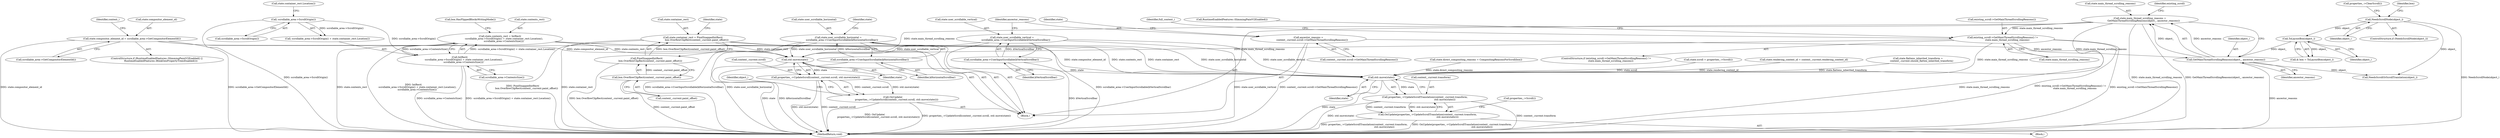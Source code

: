 digraph "1_Chrome_f911e11e7f6b5c0d6f5ee694a9871de6619889f7_13@API" {
"1000200" [label="(Call,std::move(state))"];
"1000163" [label="(Call,state.main_thread_scrolling_reasons =\n          GetMainThreadScrollingReasons(object_, ancestor_reasons))"];
"1000167" [label="(Call,GetMainThreadScrollingReasons(object_, ancestor_reasons))"];
"1000114" [label="(Call,ToLayoutBox(object_))"];
"1000108" [label="(Call,NeedsScrollNode(object_))"];
"1000160" [label="(Call,ancestor_reasons =\n          context_.current.scroll->GetMainThreadScrollingReasons())"];
"1000188" [label="(Call,state.compositor_element_id = scrollable_area->GetCompositorElementId())"];
"1000132" [label="(Call,state.contents_rect = IntRect(\n          -scrollable_area->ScrollOrigin() + state.container_rect.Location(),\n          scrollable_area->ContentsSize()))"];
"1000136" [label="(Call,IntRect(\n          -scrollable_area->ScrollOrigin() + state.container_rect.Location(),\n          scrollable_area->ContentsSize()))"];
"1000138" [label="(Call,-scrollable_area->ScrollOrigin())"];
"1000153" [label="(Call,state.user_scrollable_vertical =\n          scrollable_area->UserInputScrollable(kVerticalScrollbar))"];
"1000157" [label="(Call,scrollable_area->UserInputScrollable(kVerticalScrollbar))"];
"1000121" [label="(Call,state.container_rect = PixelSnappedIntRect(\n          box.OverflowClipRect(context_.current.paint_offset)))"];
"1000125" [label="(Call,PixelSnappedIntRect(\n          box.OverflowClipRect(context_.current.paint_offset)))"];
"1000126" [label="(Call,box.OverflowClipRect(context_.current.paint_offset))"];
"1000147" [label="(Call,state.user_scrollable_horizontal =\n          scrollable_area->UserInputScrollable(kHorizontalScrollbar))"];
"1000151" [label="(Call,scrollable_area->UserInputScrollable(kHorizontalScrollbar))"];
"1000174" [label="(Call,existing_scroll->GetMainThreadScrollingReasons() !=\n            state.main_thread_scrolling_reasons)"];
"1000194" [label="(Call,properties_->UpdateScroll(context_.current.scroll, std::move(state)))"];
"1000193" [label="(Call,OnUpdate(\n          properties_->UpdateScroll(context_.current.scroll, std::move(state))))"];
"1000266" [label="(Call,std::move(state))"];
"1000260" [label="(Call,properties_->UpdateScrollTranslation(context_.current.transform,\n                                                     std::move(state)))"];
"1000259" [label="(Call,OnUpdate(properties_->UpdateScrollTranslation(context_.current.transform,\n                                                     std::move(state))))"];
"1000188" [label="(Call,state.compositor_element_id = scrollable_area->GetCompositorElementId())"];
"1000154" [label="(Call,state.user_scrollable_vertical)"];
"1000239" [label="(Call,state.direct_compositing_reasons = CompositingReasonsForScroll(box))"];
"1000121" [label="(Call,state.container_rect = PixelSnappedIntRect(\n          box.OverflowClipRect(context_.current.paint_offset)))"];
"1000162" [label="(Call,context_.current.scroll->GetMainThreadScrollingReasons())"];
"1000161" [label="(Identifier,ancestor_reasons)"];
"1000137" [label="(Call,-scrollable_area->ScrollOrigin() + state.container_rect.Location())"];
"1000125" [label="(Call,PixelSnappedIntRect(\n          box.OverflowClipRect(context_.current.paint_offset)))"];
"1000175" [label="(Call,existing_scroll->GetMainThreadScrollingReasons())"];
"1000181" [label="(Identifier,full_context_)"];
"1000208" [label="(Identifier,object_)"];
"1000259" [label="(Call,OnUpdate(properties_->UpdateScrollTranslation(context_.current.transform,\n                                                     std::move(state))))"];
"1000266" [label="(Call,std::move(state))"];
"1000140" [label="(Call,state.container_rect.Location())"];
"1000148" [label="(Call,state.user_scrollable_horizontal)"];
"1000168" [label="(Identifier,object_)"];
"1000122" [label="(Call,state.container_rect)"];
"1000261" [label="(Call,context_.current.transform)"];
"1000155" [label="(Identifier,state)"];
"1000153" [label="(Call,state.user_scrollable_vertical =\n          scrollable_area->UserInputScrollable(kVerticalScrollbar))"];
"1000112" [label="(Call,& box = ToLayoutBox(object_))"];
"1000107" [label="(ControlStructure,if (NeedsScrollNode(object_)))"];
"1000127" [label="(Call,context_.current.paint_offset)"];
"1000163" [label="(Call,state.main_thread_scrolling_reasons =\n          GetMainThreadScrollingReasons(object_, ancestor_reasons))"];
"1000151" [label="(Call,scrollable_area->UserInputScrollable(kHorizontalScrollbar))"];
"1000173" [label="(ControlStructure,if (existing_scroll->GetMainThreadScrollingReasons() !=\n            state.main_thread_scrolling_reasons))"];
"1000108" [label="(Call,NeedsScrollNode(object_))"];
"1000171" [label="(Identifier,existing_scroll)"];
"1000113" [label="(Identifier,box)"];
"1000158" [label="(Identifier,kVerticalScrollbar)"];
"1000126" [label="(Call,box.OverflowClipRect(context_.current.paint_offset))"];
"1000189" [label="(Call,state.compositor_element_id)"];
"1000192" [label="(Call,scrollable_area->GetCompositorElementId())"];
"1000207" [label="(Call,NeedsScrollOrScrollTranslation(object_))"];
"1000160" [label="(Call,ancestor_reasons =\n          context_.current.scroll->GetMainThreadScrollingReasons())"];
"1000201" [label="(Identifier,state)"];
"1000267" [label="(Identifier,state)"];
"1000115" [label="(Identifier,object_)"];
"1000254" [label="(Call,state.scroll = properties_->Scroll())"];
"1000200" [label="(Call,std::move(state))"];
"1000194" [label="(Call,properties_->UpdateScroll(context_.current.scroll, std::move(state)))"];
"1000169" [label="(Identifier,ancestor_reasons)"];
"1000114" [label="(Call,ToLayoutBox(object_))"];
"1000184" [label="(ControlStructure,if (RuntimeEnabledFeatures::SlimmingPaintV2Enabled() ||\n           RuntimeEnabledFeatures::BlinkGenPropertyTreesEnabled()))"];
"1000139" [label="(Call,scrollable_area->ScrollOrigin())"];
"1000193" [label="(Call,OnUpdate(\n          properties_->UpdateScroll(context_.current.scroll, std::move(state))))"];
"1000205" [label="(Call,properties_->ClearScroll())"];
"1000209" [label="(Block,)"];
"1000245" [label="(Call,state.rendering_context_id = context_.current.rendering_context_id)"];
"1000143" [label="(Call,box.HasFlippedBlocksWritingMode())"];
"1000136" [label="(Call,IntRect(\n          -scrollable_area->ScrollOrigin() + state.container_rect.Location(),\n          scrollable_area->ContentsSize()))"];
"1000176" [label="(Call,state.main_thread_scrolling_reasons)"];
"1000165" [label="(Identifier,state)"];
"1000195" [label="(Call,context_.current.scroll)"];
"1000273" [label="(Call,properties_->Scroll())"];
"1000174" [label="(Call,existing_scroll->GetMainThreadScrollingReasons() !=\n            state.main_thread_scrolling_reasons)"];
"1000132" [label="(Call,state.contents_rect = IntRect(\n          -scrollable_area->ScrollOrigin() + state.container_rect.Location(),\n          scrollable_area->ContentsSize()))"];
"1000133" [label="(Call,state.contents_rect)"];
"1000157" [label="(Call,scrollable_area->UserInputScrollable(kVerticalScrollbar))"];
"1000109" [label="(Identifier,object_)"];
"1000186" [label="(Call,RuntimeEnabledFeatures::SlimmingPaintV2Enabled())"];
"1000225" [label="(Call,state.flattens_inherited_transform =\n          context_.current.should_flatten_inherited_transform)"];
"1000167" [label="(Call,GetMainThreadScrollingReasons(object_, ancestor_reasons))"];
"1000298" [label="(MethodReturn,void)"];
"1000164" [label="(Call,state.main_thread_scrolling_reasons)"];
"1000141" [label="(Call,scrollable_area->ContentsSize())"];
"1000152" [label="(Identifier,kHorizontalScrollbar)"];
"1000134" [label="(Identifier,state)"];
"1000260" [label="(Call,properties_->UpdateScrollTranslation(context_.current.transform,\n                                                     std::move(state)))"];
"1000138" [label="(Call,-scrollable_area->ScrollOrigin())"];
"1000147" [label="(Call,state.user_scrollable_horizontal =\n          scrollable_area->UserInputScrollable(kHorizontalScrollbar))"];
"1000197" [label="(Identifier,context_)"];
"1000110" [label="(Block,)"];
"1000200" -> "1000194"  [label="AST: "];
"1000200" -> "1000201"  [label="CFG: "];
"1000201" -> "1000200"  [label="AST: "];
"1000194" -> "1000200"  [label="CFG: "];
"1000200" -> "1000298"  [label="DDG: state"];
"1000200" -> "1000194"  [label="DDG: state"];
"1000163" -> "1000200"  [label="DDG: state.main_thread_scrolling_reasons"];
"1000188" -> "1000200"  [label="DDG: state.compositor_element_id"];
"1000132" -> "1000200"  [label="DDG: state.contents_rect"];
"1000153" -> "1000200"  [label="DDG: state.user_scrollable_vertical"];
"1000121" -> "1000200"  [label="DDG: state.container_rect"];
"1000147" -> "1000200"  [label="DDG: state.user_scrollable_horizontal"];
"1000174" -> "1000200"  [label="DDG: state.main_thread_scrolling_reasons"];
"1000200" -> "1000266"  [label="DDG: state"];
"1000163" -> "1000110"  [label="AST: "];
"1000163" -> "1000167"  [label="CFG: "];
"1000164" -> "1000163"  [label="AST: "];
"1000167" -> "1000163"  [label="AST: "];
"1000171" -> "1000163"  [label="CFG: "];
"1000163" -> "1000298"  [label="DDG: state.main_thread_scrolling_reasons"];
"1000163" -> "1000298"  [label="DDG: GetMainThreadScrollingReasons(object_, ancestor_reasons)"];
"1000167" -> "1000163"  [label="DDG: object_"];
"1000167" -> "1000163"  [label="DDG: ancestor_reasons"];
"1000163" -> "1000174"  [label="DDG: state.main_thread_scrolling_reasons"];
"1000163" -> "1000266"  [label="DDG: state.main_thread_scrolling_reasons"];
"1000167" -> "1000169"  [label="CFG: "];
"1000168" -> "1000167"  [label="AST: "];
"1000169" -> "1000167"  [label="AST: "];
"1000167" -> "1000298"  [label="DDG: ancestor_reasons"];
"1000114" -> "1000167"  [label="DDG: object_"];
"1000160" -> "1000167"  [label="DDG: ancestor_reasons"];
"1000167" -> "1000207"  [label="DDG: object_"];
"1000114" -> "1000112"  [label="AST: "];
"1000114" -> "1000115"  [label="CFG: "];
"1000115" -> "1000114"  [label="AST: "];
"1000112" -> "1000114"  [label="CFG: "];
"1000114" -> "1000112"  [label="DDG: object_"];
"1000108" -> "1000114"  [label="DDG: object_"];
"1000108" -> "1000107"  [label="AST: "];
"1000108" -> "1000109"  [label="CFG: "];
"1000109" -> "1000108"  [label="AST: "];
"1000113" -> "1000108"  [label="CFG: "];
"1000205" -> "1000108"  [label="CFG: "];
"1000108" -> "1000298"  [label="DDG: NeedsScrollNode(object_)"];
"1000108" -> "1000207"  [label="DDG: object_"];
"1000160" -> "1000110"  [label="AST: "];
"1000160" -> "1000162"  [label="CFG: "];
"1000161" -> "1000160"  [label="AST: "];
"1000162" -> "1000160"  [label="AST: "];
"1000165" -> "1000160"  [label="CFG: "];
"1000160" -> "1000298"  [label="DDG: context_.current.scroll->GetMainThreadScrollingReasons()"];
"1000188" -> "1000184"  [label="AST: "];
"1000188" -> "1000192"  [label="CFG: "];
"1000189" -> "1000188"  [label="AST: "];
"1000192" -> "1000188"  [label="AST: "];
"1000197" -> "1000188"  [label="CFG: "];
"1000188" -> "1000298"  [label="DDG: state.compositor_element_id"];
"1000188" -> "1000298"  [label="DDG: scrollable_area->GetCompositorElementId()"];
"1000188" -> "1000266"  [label="DDG: state.compositor_element_id"];
"1000132" -> "1000110"  [label="AST: "];
"1000132" -> "1000136"  [label="CFG: "];
"1000133" -> "1000132"  [label="AST: "];
"1000136" -> "1000132"  [label="AST: "];
"1000143" -> "1000132"  [label="CFG: "];
"1000132" -> "1000298"  [label="DDG: state.contents_rect"];
"1000132" -> "1000298"  [label="DDG: IntRect(\n          -scrollable_area->ScrollOrigin() + state.container_rect.Location(),\n          scrollable_area->ContentsSize())"];
"1000136" -> "1000132"  [label="DDG: -scrollable_area->ScrollOrigin() + state.container_rect.Location()"];
"1000136" -> "1000132"  [label="DDG: scrollable_area->ContentsSize()"];
"1000132" -> "1000266"  [label="DDG: state.contents_rect"];
"1000136" -> "1000141"  [label="CFG: "];
"1000137" -> "1000136"  [label="AST: "];
"1000141" -> "1000136"  [label="AST: "];
"1000136" -> "1000298"  [label="DDG: scrollable_area->ContentsSize()"];
"1000136" -> "1000298"  [label="DDG: -scrollable_area->ScrollOrigin() + state.container_rect.Location()"];
"1000138" -> "1000136"  [label="DDG: scrollable_area->ScrollOrigin()"];
"1000138" -> "1000137"  [label="AST: "];
"1000138" -> "1000139"  [label="CFG: "];
"1000139" -> "1000138"  [label="AST: "];
"1000140" -> "1000138"  [label="CFG: "];
"1000138" -> "1000298"  [label="DDG: scrollable_area->ScrollOrigin()"];
"1000138" -> "1000137"  [label="DDG: scrollable_area->ScrollOrigin()"];
"1000153" -> "1000110"  [label="AST: "];
"1000153" -> "1000157"  [label="CFG: "];
"1000154" -> "1000153"  [label="AST: "];
"1000157" -> "1000153"  [label="AST: "];
"1000161" -> "1000153"  [label="CFG: "];
"1000153" -> "1000298"  [label="DDG: scrollable_area->UserInputScrollable(kVerticalScrollbar)"];
"1000153" -> "1000298"  [label="DDG: state.user_scrollable_vertical"];
"1000157" -> "1000153"  [label="DDG: kVerticalScrollbar"];
"1000153" -> "1000266"  [label="DDG: state.user_scrollable_vertical"];
"1000157" -> "1000158"  [label="CFG: "];
"1000158" -> "1000157"  [label="AST: "];
"1000157" -> "1000298"  [label="DDG: kVerticalScrollbar"];
"1000121" -> "1000110"  [label="AST: "];
"1000121" -> "1000125"  [label="CFG: "];
"1000122" -> "1000121"  [label="AST: "];
"1000125" -> "1000121"  [label="AST: "];
"1000134" -> "1000121"  [label="CFG: "];
"1000121" -> "1000298"  [label="DDG: PixelSnappedIntRect(\n          box.OverflowClipRect(context_.current.paint_offset))"];
"1000121" -> "1000298"  [label="DDG: state.container_rect"];
"1000125" -> "1000121"  [label="DDG: box.OverflowClipRect(context_.current.paint_offset)"];
"1000121" -> "1000266"  [label="DDG: state.container_rect"];
"1000125" -> "1000126"  [label="CFG: "];
"1000126" -> "1000125"  [label="AST: "];
"1000125" -> "1000298"  [label="DDG: box.OverflowClipRect(context_.current.paint_offset)"];
"1000126" -> "1000125"  [label="DDG: context_.current.paint_offset"];
"1000126" -> "1000127"  [label="CFG: "];
"1000127" -> "1000126"  [label="AST: "];
"1000126" -> "1000298"  [label="DDG: context_.current.paint_offset"];
"1000147" -> "1000110"  [label="AST: "];
"1000147" -> "1000151"  [label="CFG: "];
"1000148" -> "1000147"  [label="AST: "];
"1000151" -> "1000147"  [label="AST: "];
"1000155" -> "1000147"  [label="CFG: "];
"1000147" -> "1000298"  [label="DDG: scrollable_area->UserInputScrollable(kHorizontalScrollbar)"];
"1000147" -> "1000298"  [label="DDG: state.user_scrollable_horizontal"];
"1000151" -> "1000147"  [label="DDG: kHorizontalScrollbar"];
"1000147" -> "1000266"  [label="DDG: state.user_scrollable_horizontal"];
"1000151" -> "1000152"  [label="CFG: "];
"1000152" -> "1000151"  [label="AST: "];
"1000151" -> "1000298"  [label="DDG: kHorizontalScrollbar"];
"1000174" -> "1000173"  [label="AST: "];
"1000174" -> "1000176"  [label="CFG: "];
"1000175" -> "1000174"  [label="AST: "];
"1000176" -> "1000174"  [label="AST: "];
"1000181" -> "1000174"  [label="CFG: "];
"1000186" -> "1000174"  [label="CFG: "];
"1000174" -> "1000298"  [label="DDG: state.main_thread_scrolling_reasons"];
"1000174" -> "1000298"  [label="DDG: existing_scroll->GetMainThreadScrollingReasons() !=\n            state.main_thread_scrolling_reasons"];
"1000174" -> "1000298"  [label="DDG: existing_scroll->GetMainThreadScrollingReasons()"];
"1000174" -> "1000266"  [label="DDG: state.main_thread_scrolling_reasons"];
"1000194" -> "1000193"  [label="AST: "];
"1000195" -> "1000194"  [label="AST: "];
"1000193" -> "1000194"  [label="CFG: "];
"1000194" -> "1000298"  [label="DDG: std::move(state)"];
"1000194" -> "1000298"  [label="DDG: context_.current.scroll"];
"1000194" -> "1000193"  [label="DDG: context_.current.scroll"];
"1000194" -> "1000193"  [label="DDG: std::move(state)"];
"1000193" -> "1000110"  [label="AST: "];
"1000208" -> "1000193"  [label="CFG: "];
"1000193" -> "1000298"  [label="DDG: properties_->UpdateScroll(context_.current.scroll, std::move(state))"];
"1000193" -> "1000298"  [label="DDG: OnUpdate(\n          properties_->UpdateScroll(context_.current.scroll, std::move(state)))"];
"1000266" -> "1000260"  [label="AST: "];
"1000266" -> "1000267"  [label="CFG: "];
"1000267" -> "1000266"  [label="AST: "];
"1000260" -> "1000266"  [label="CFG: "];
"1000266" -> "1000298"  [label="DDG: state"];
"1000266" -> "1000260"  [label="DDG: state"];
"1000254" -> "1000266"  [label="DDG: state.scroll"];
"1000225" -> "1000266"  [label="DDG: state.flattens_inherited_transform"];
"1000245" -> "1000266"  [label="DDG: state.rendering_context_id"];
"1000239" -> "1000266"  [label="DDG: state.direct_compositing_reasons"];
"1000260" -> "1000259"  [label="AST: "];
"1000261" -> "1000260"  [label="AST: "];
"1000259" -> "1000260"  [label="CFG: "];
"1000260" -> "1000298"  [label="DDG: std::move(state)"];
"1000260" -> "1000298"  [label="DDG: context_.current.transform"];
"1000260" -> "1000259"  [label="DDG: context_.current.transform"];
"1000260" -> "1000259"  [label="DDG: std::move(state)"];
"1000259" -> "1000209"  [label="AST: "];
"1000273" -> "1000259"  [label="CFG: "];
"1000259" -> "1000298"  [label="DDG: OnUpdate(properties_->UpdateScrollTranslation(context_.current.transform,\n                                                     std::move(state)))"];
"1000259" -> "1000298"  [label="DDG: properties_->UpdateScrollTranslation(context_.current.transform,\n                                                     std::move(state))"];
}
